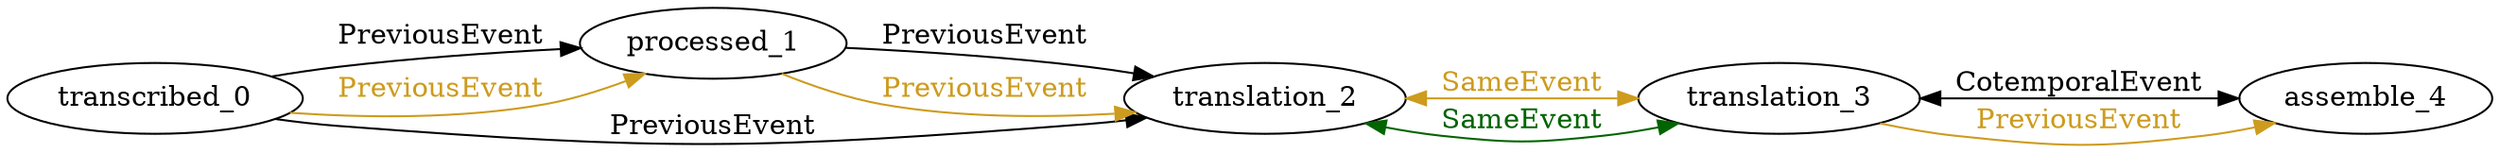 digraph finite_state_machine { 
	rankdir=LR;
	size="50,50";
node0 [label = "transcribed_0"]
node1 [label = "processed_1"]
node2 [label = "translation_2"]
node3 [label = "translation_3"]
node4 [label = "assemble_4"]
node0 -> node1 [ label = "PreviousEvent" fontcolor="black"  color = "Black"];
node0 -> node1 [ label = "PreviousEvent" fontcolor="goldenrod3"  color = "goldenrod3"];
node0 -> node2 [ label = "PreviousEvent" fontcolor="black"  color = "Black"];
node1 -> node2 [ label = "PreviousEvent" fontcolor="black"  color = "Black"];
node1 -> node2 [ label = "PreviousEvent" fontcolor="goldenrod3"  color = "goldenrod3"];
node2 -> node3 [ label = "SameEvent" fontcolor="goldenrod3" dir = "both" color = "goldenrod3"];
node3 -> node4 [ label = "CotemporalEvent" fontcolor="black" dir = "both" color = "Black"];
node3 -> node4 [ label = "PreviousEvent" fontcolor="goldenrod3"  color = "goldenrod3"];
node2 -> node3 [ label = "SameEvent" fontcolor="darkgreen" dir = "both" color = "darkgreen"];
}